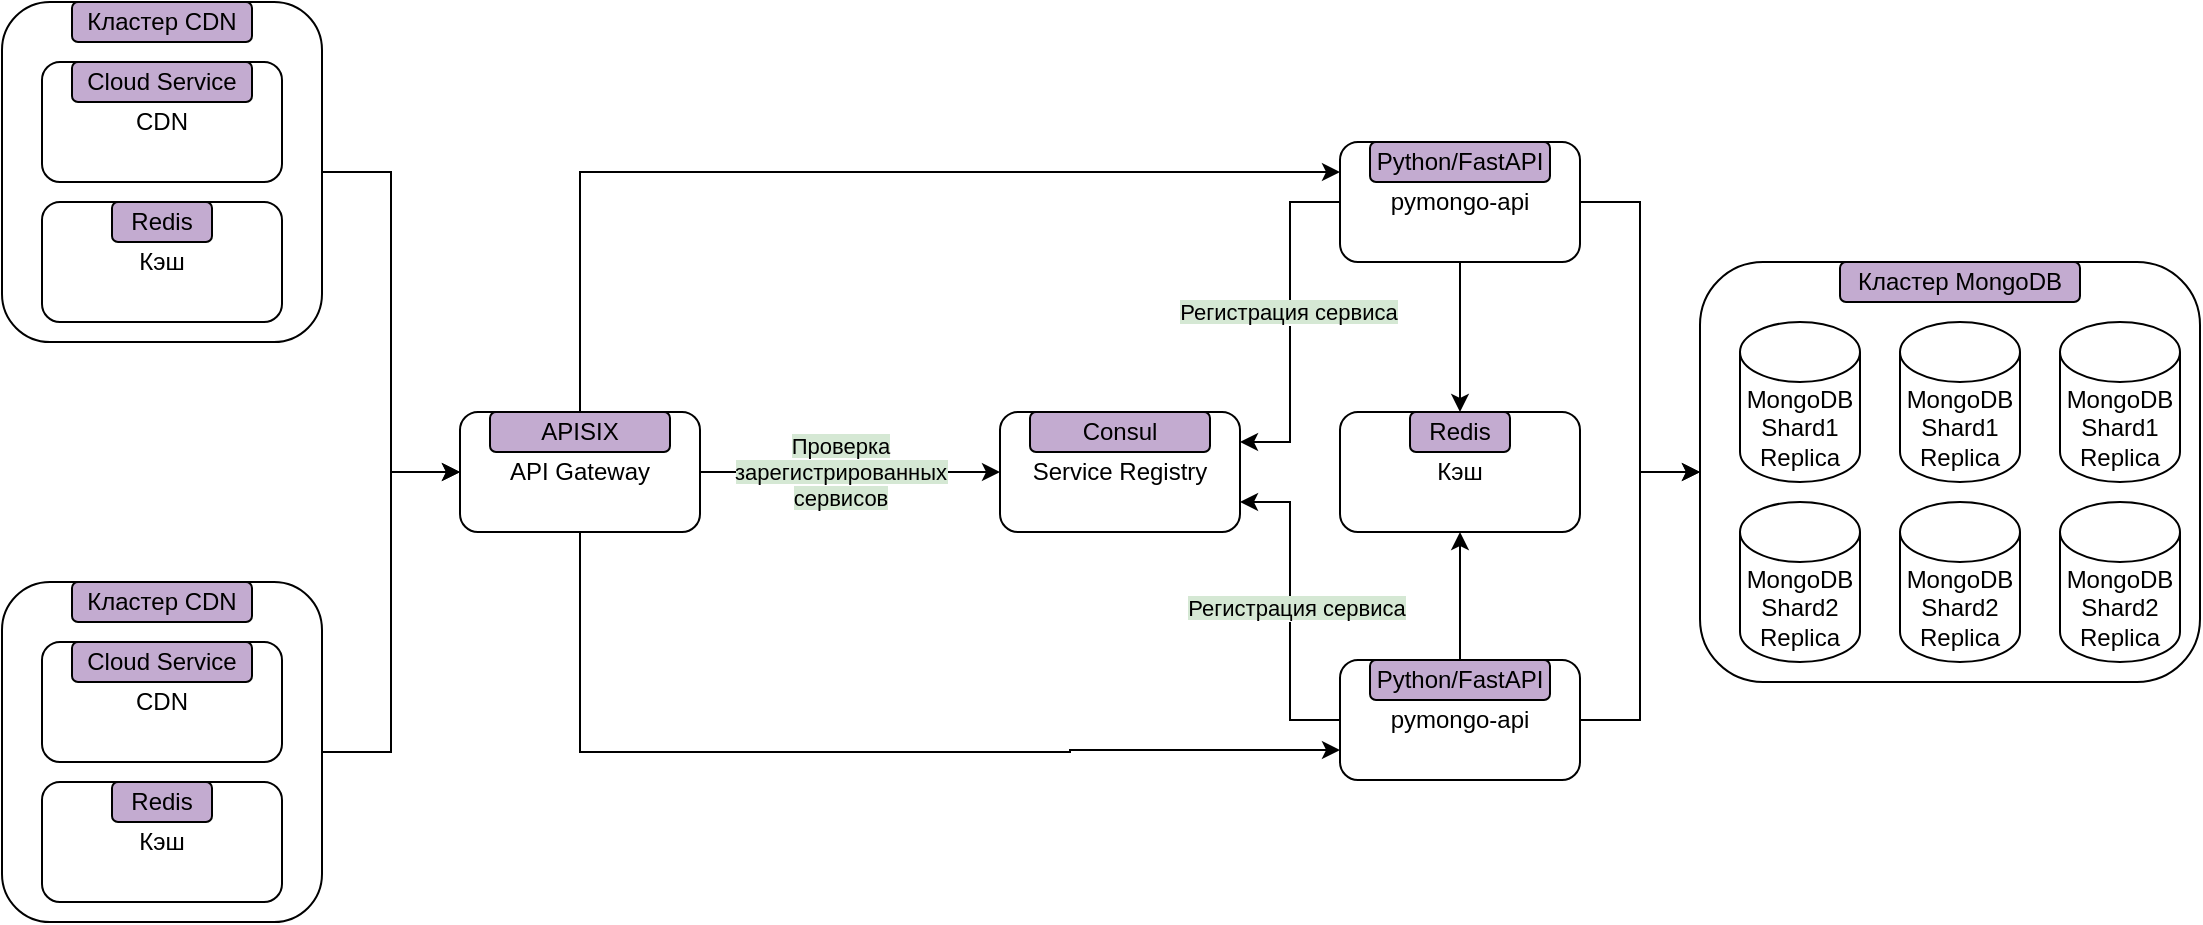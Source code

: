 <mxfile version="26.0.16">
  <diagram name="Page-1" id="-H_mtQnk-PTXWXPvYvuk">
    <mxGraphModel dx="978" dy="627" grid="1" gridSize="10" guides="1" tooltips="1" connect="1" arrows="1" fold="1" page="1" pageScale="1" pageWidth="1169" pageHeight="827" math="0" shadow="0">
      <root>
        <mxCell id="0" />
        <mxCell id="1" parent="0" />
        <mxCell id="tsb2bhCMfff75Hzze70P-17" style="edgeStyle=orthogonalEdgeStyle;rounded=0;orthogonalLoop=1;jettySize=auto;html=1;entryX=0;entryY=0.5;entryDx=0;entryDy=0;" parent="1" source="zA23MoTUsTF4_91t8viU-3" target="2" edge="1">
          <mxGeometry relative="1" as="geometry" />
        </mxCell>
        <mxCell id="tsb2bhCMfff75Hzze70P-20" style="edgeStyle=orthogonalEdgeStyle;rounded=0;orthogonalLoop=1;jettySize=auto;html=1;" parent="1" source="zA23MoTUsTF4_91t8viU-3" target="R_92QvsMTJ9_qTYiDKwA-10" edge="1">
          <mxGeometry relative="1" as="geometry" />
        </mxCell>
        <mxCell id="tsb2bhCMfff75Hzze70P-18" style="edgeStyle=orthogonalEdgeStyle;rounded=0;orthogonalLoop=1;jettySize=auto;html=1;entryX=0;entryY=0.5;entryDx=0;entryDy=0;" parent="1" source="tsb2bhCMfff75Hzze70P-13" target="2" edge="1">
          <mxGeometry relative="1" as="geometry" />
        </mxCell>
        <mxCell id="tsb2bhCMfff75Hzze70P-21" style="edgeStyle=orthogonalEdgeStyle;rounded=0;orthogonalLoop=1;jettySize=auto;html=1;" parent="1" source="tsb2bhCMfff75Hzze70P-13" target="I4N1mkxGIOHRvSwSWNru-1" edge="1">
          <mxGeometry relative="1" as="geometry" />
        </mxCell>
        <mxCell id="tsb2bhCMfff75Hzze70P-30" value="" style="group" parent="1" vertex="1" connectable="0">
          <mxGeometry x="299" y="285" width="120" height="60" as="geometry" />
        </mxCell>
        <mxCell id="tsb2bhCMfff75Hzze70P-9" value="API Gateway" style="rounded=1;whiteSpace=wrap;html=1;" parent="tsb2bhCMfff75Hzze70P-30" vertex="1">
          <mxGeometry width="120" height="60" as="geometry" />
        </mxCell>
        <mxCell id="tsb2bhCMfff75Hzze70P-10" value="APISIX" style="rounded=1;whiteSpace=wrap;html=1;fillColor=#C3ABD0;" parent="tsb2bhCMfff75Hzze70P-30" vertex="1">
          <mxGeometry x="15" width="90" height="20" as="geometry" />
        </mxCell>
        <mxCell id="tsb2bhCMfff75Hzze70P-31" value="" style="group" parent="1" vertex="1" connectable="0">
          <mxGeometry x="569" y="285" width="120" height="60" as="geometry" />
        </mxCell>
        <mxCell id="tsb2bhCMfff75Hzze70P-22" value="Service Registry" style="rounded=1;whiteSpace=wrap;html=1;" parent="tsb2bhCMfff75Hzze70P-31" vertex="1">
          <mxGeometry width="120" height="60" as="geometry" />
        </mxCell>
        <mxCell id="tsb2bhCMfff75Hzze70P-23" value="Consul" style="rounded=1;whiteSpace=wrap;html=1;fillColor=#C3ABD0;" parent="tsb2bhCMfff75Hzze70P-31" vertex="1">
          <mxGeometry x="15" width="90" height="20" as="geometry" />
        </mxCell>
        <mxCell id="tsb2bhCMfff75Hzze70P-32" value="" style="group" parent="1" vertex="1" connectable="0">
          <mxGeometry x="739" y="285" width="120" height="60" as="geometry" />
        </mxCell>
        <mxCell id="I4N1mkxGIOHRvSwSWNru-1" value="&lt;span style=&quot;&quot;&gt;Кэш&lt;/span&gt;" style="rounded=1;whiteSpace=wrap;html=1;verticalAlign=middle;labelBackgroundColor=#FFFFFF;fontColor=#000000;labelBorderColor=none;textShadow=0;" parent="tsb2bhCMfff75Hzze70P-32" vertex="1">
          <mxGeometry width="120" height="60" as="geometry" />
        </mxCell>
        <mxCell id="R_92QvsMTJ9_qTYiDKwA-10" value="Redis" style="rounded=1;whiteSpace=wrap;html=1;fillColor=#C3ABD0;" parent="tsb2bhCMfff75Hzze70P-32" vertex="1">
          <mxGeometry x="35" width="50" height="20" as="geometry" />
        </mxCell>
        <mxCell id="tsb2bhCMfff75Hzze70P-33" value="" style="group" parent="1" vertex="1" connectable="0">
          <mxGeometry x="739" y="409" width="120" height="60" as="geometry" />
        </mxCell>
        <mxCell id="tsb2bhCMfff75Hzze70P-13" value="pymongo-api" style="rounded=1;whiteSpace=wrap;html=1;" parent="tsb2bhCMfff75Hzze70P-33" vertex="1">
          <mxGeometry width="120" height="60" as="geometry" />
        </mxCell>
        <mxCell id="tsb2bhCMfff75Hzze70P-16" value="Python/FastAPI" style="rounded=1;whiteSpace=wrap;html=1;fillColor=#C3ABD0;" parent="tsb2bhCMfff75Hzze70P-33" vertex="1">
          <mxGeometry x="15" width="90" height="20" as="geometry" />
        </mxCell>
        <mxCell id="tsb2bhCMfff75Hzze70P-34" value="" style="group" parent="1" vertex="1" connectable="0">
          <mxGeometry x="739" y="150" width="120" height="60" as="geometry" />
        </mxCell>
        <mxCell id="zA23MoTUsTF4_91t8viU-3" value="pymongo-api" style="rounded=1;whiteSpace=wrap;html=1;" parent="tsb2bhCMfff75Hzze70P-34" vertex="1">
          <mxGeometry width="120" height="60" as="geometry" />
        </mxCell>
        <mxCell id="R_92QvsMTJ9_qTYiDKwA-11" value="Python/FastAPI" style="rounded=1;whiteSpace=wrap;html=1;fillColor=#C3ABD0;" parent="tsb2bhCMfff75Hzze70P-34" vertex="1">
          <mxGeometry x="15" width="90" height="20" as="geometry" />
        </mxCell>
        <mxCell id="tsb2bhCMfff75Hzze70P-35" value="" style="group" parent="1" vertex="1" connectable="0">
          <mxGeometry x="919" y="210" width="250" height="210" as="geometry" />
        </mxCell>
        <mxCell id="2" value="" style="rounded=1;whiteSpace=wrap;html=1;container=0;" parent="tsb2bhCMfff75Hzze70P-35" vertex="1">
          <mxGeometry width="250" height="210" as="geometry" />
        </mxCell>
        <mxCell id="3" value="Кластер MongoDB" style="rounded=1;whiteSpace=wrap;html=1;fillColor=#C3ABD0;" parent="tsb2bhCMfff75Hzze70P-35" vertex="1">
          <mxGeometry x="70" width="120" height="20" as="geometry" />
        </mxCell>
        <mxCell id="4" value="MongoDB&lt;div&gt;Shard2 Replica&lt;/div&gt;" style="shape=cylinder3;whiteSpace=wrap;html=1;boundedLbl=1;backgroundOutline=1;size=15;container=0;" parent="tsb2bhCMfff75Hzze70P-35" vertex="1">
          <mxGeometry x="100" y="120" width="60" height="80" as="geometry" />
        </mxCell>
        <mxCell id="5" value="MongoDB&lt;div&gt;Shard1&lt;/div&gt;&lt;div&gt;&lt;span style=&quot;background-color: transparent; color: light-dark(rgb(0, 0, 0), rgb(255, 255, 255));&quot;&gt;Replica&lt;/span&gt;&lt;/div&gt;" style="shape=cylinder3;whiteSpace=wrap;html=1;boundedLbl=1;backgroundOutline=1;size=15;container=0;" parent="tsb2bhCMfff75Hzze70P-35" vertex="1">
          <mxGeometry x="100" y="30" width="60" height="80" as="geometry" />
        </mxCell>
        <mxCell id="6" value="MongoDB&lt;div&gt;Shard2 Replica&lt;/div&gt;" style="shape=cylinder3;whiteSpace=wrap;html=1;boundedLbl=1;backgroundOutline=1;size=15;container=0;" parent="tsb2bhCMfff75Hzze70P-35" vertex="1">
          <mxGeometry x="180" y="120" width="60" height="80" as="geometry" />
        </mxCell>
        <mxCell id="7" value="MongoDB&lt;div&gt;Shard1&lt;/div&gt;&lt;div&gt;&lt;span style=&quot;background-color: transparent; color: light-dark(rgb(0, 0, 0), rgb(255, 255, 255));&quot;&gt;Replica&lt;/span&gt;&lt;/div&gt;" style="shape=cylinder3;whiteSpace=wrap;html=1;boundedLbl=1;backgroundOutline=1;size=15;container=0;" parent="tsb2bhCMfff75Hzze70P-35" vertex="1">
          <mxGeometry x="180" y="30" width="60" height="80" as="geometry" />
        </mxCell>
        <mxCell id="8" value="MongoDB&lt;div&gt;Shard1&lt;/div&gt;&lt;div&gt;&lt;span style=&quot;background-color: transparent; color: light-dark(rgb(0, 0, 0), rgb(255, 255, 255));&quot;&gt;Replica&lt;/span&gt;&lt;/div&gt;" style="shape=cylinder3;whiteSpace=wrap;html=1;boundedLbl=1;backgroundOutline=1;size=15;container=0;" parent="tsb2bhCMfff75Hzze70P-35" vertex="1">
          <mxGeometry x="20" y="30" width="60" height="80" as="geometry" />
        </mxCell>
        <mxCell id="9" value="MongoDB&lt;div&gt;Shard2 Replica&lt;/div&gt;" style="shape=cylinder3;whiteSpace=wrap;html=1;boundedLbl=1;backgroundOutline=1;size=15;container=0;" parent="tsb2bhCMfff75Hzze70P-35" vertex="1">
          <mxGeometry x="20" y="120" width="60" height="80" as="geometry" />
        </mxCell>
        <mxCell id="tsb2bhCMfff75Hzze70P-36" style="edgeStyle=orthogonalEdgeStyle;rounded=0;orthogonalLoop=1;jettySize=auto;html=1;" parent="1" source="tsb2bhCMfff75Hzze70P-9" target="tsb2bhCMfff75Hzze70P-22" edge="1">
          <mxGeometry relative="1" as="geometry" />
        </mxCell>
        <mxCell id="tsb2bhCMfff75Hzze70P-47" value="&lt;span style=&quot;background-color: rgb(213, 232, 212);&quot;&gt;Проверка&lt;/span&gt;&lt;div&gt;&lt;span style=&quot;background-color: rgb(213, 232, 212);&quot;&gt;зарегистрированных&lt;/span&gt;&lt;/div&gt;&lt;div&gt;&lt;span style=&quot;background-color: rgb(213, 232, 212);&quot;&gt;сервисов&lt;/span&gt;&lt;/div&gt;" style="edgeLabel;html=1;align=center;verticalAlign=middle;resizable=0;points=[];" parent="tsb2bhCMfff75Hzze70P-36" vertex="1" connectable="0">
          <mxGeometry x="0.075" y="-1" relative="1" as="geometry">
            <mxPoint x="-11" y="-1" as="offset" />
          </mxGeometry>
        </mxCell>
        <mxCell id="tsb2bhCMfff75Hzze70P-39" style="edgeStyle=orthogonalEdgeStyle;rounded=0;orthogonalLoop=1;jettySize=auto;html=1;entryX=1;entryY=0.75;entryDx=0;entryDy=0;" parent="1" source="tsb2bhCMfff75Hzze70P-13" target="tsb2bhCMfff75Hzze70P-22" edge="1">
          <mxGeometry relative="1" as="geometry" />
        </mxCell>
        <mxCell id="tsb2bhCMfff75Hzze70P-41" value="&lt;span style=&quot;background-color: rgb(213, 232, 212);&quot;&gt;Регистрация сервиса&lt;/span&gt;" style="edgeLabel;html=1;align=center;verticalAlign=middle;resizable=0;points=[];" parent="tsb2bhCMfff75Hzze70P-39" vertex="1" connectable="0">
          <mxGeometry x="0.023" y="-3" relative="1" as="geometry">
            <mxPoint as="offset" />
          </mxGeometry>
        </mxCell>
        <mxCell id="tsb2bhCMfff75Hzze70P-40" style="edgeStyle=orthogonalEdgeStyle;rounded=0;orthogonalLoop=1;jettySize=auto;html=1;entryX=1;entryY=0.25;entryDx=0;entryDy=0;" parent="1" source="zA23MoTUsTF4_91t8viU-3" target="tsb2bhCMfff75Hzze70P-22" edge="1">
          <mxGeometry relative="1" as="geometry" />
        </mxCell>
        <mxCell id="tsb2bhCMfff75Hzze70P-42" value="&lt;span style=&quot;background-color: rgb(213, 232, 212);&quot;&gt;Регистрация сервиса&lt;/span&gt;" style="edgeLabel;html=1;align=center;verticalAlign=middle;resizable=0;points=[];" parent="tsb2bhCMfff75Hzze70P-40" vertex="1" connectable="0">
          <mxGeometry x="-0.061" y="-1" relative="1" as="geometry">
            <mxPoint as="offset" />
          </mxGeometry>
        </mxCell>
        <mxCell id="tsb2bhCMfff75Hzze70P-45" style="edgeStyle=orthogonalEdgeStyle;rounded=0;orthogonalLoop=1;jettySize=auto;html=1;entryX=0;entryY=0.25;entryDx=0;entryDy=0;" parent="1" source="tsb2bhCMfff75Hzze70P-9" target="zA23MoTUsTF4_91t8viU-3" edge="1">
          <mxGeometry relative="1" as="geometry">
            <mxPoint x="469" y="175" as="targetPoint" />
            <Array as="points">
              <mxPoint x="359" y="165" />
            </Array>
          </mxGeometry>
        </mxCell>
        <mxCell id="tsb2bhCMfff75Hzze70P-46" style="edgeStyle=orthogonalEdgeStyle;rounded=0;orthogonalLoop=1;jettySize=auto;html=1;entryX=0;entryY=0.75;entryDx=0;entryDy=0;" parent="1" source="tsb2bhCMfff75Hzze70P-9" target="tsb2bhCMfff75Hzze70P-13" edge="1">
          <mxGeometry relative="1" as="geometry">
            <Array as="points">
              <mxPoint x="359" y="455" />
              <mxPoint x="604" y="455" />
              <mxPoint x="604" y="454" />
            </Array>
          </mxGeometry>
        </mxCell>
        <mxCell id="Bioga2hC32bxHCO2OHWb-27" value="" style="group" vertex="1" connectable="0" parent="1">
          <mxGeometry x="70" y="370" width="160" height="170" as="geometry" />
        </mxCell>
        <mxCell id="Bioga2hC32bxHCO2OHWb-19" value="" style="rounded=1;whiteSpace=wrap;html=1;container=0;" vertex="1" parent="Bioga2hC32bxHCO2OHWb-27">
          <mxGeometry width="160" height="170" as="geometry" />
        </mxCell>
        <mxCell id="Bioga2hC32bxHCO2OHWb-20" value="CDN" style="rounded=1;whiteSpace=wrap;html=1;container=0;" vertex="1" parent="Bioga2hC32bxHCO2OHWb-27">
          <mxGeometry x="20" y="30" width="120" height="60" as="geometry" />
        </mxCell>
        <mxCell id="Bioga2hC32bxHCO2OHWb-24" value="Кластер CDN" style="rounded=1;whiteSpace=wrap;html=1;fillColor=#C3ABD0;container=0;" vertex="1" parent="Bioga2hC32bxHCO2OHWb-27">
          <mxGeometry x="35" width="90" height="20" as="geometry" />
        </mxCell>
        <mxCell id="Bioga2hC32bxHCO2OHWb-22" value="&lt;span style=&quot;&quot;&gt;Кэш&lt;/span&gt;" style="rounded=1;whiteSpace=wrap;html=1;verticalAlign=middle;labelBackgroundColor=#FFFFFF;fontColor=#000000;labelBorderColor=none;textShadow=0;container=0;" vertex="1" parent="Bioga2hC32bxHCO2OHWb-27">
          <mxGeometry x="20" y="100" width="120" height="60" as="geometry" />
        </mxCell>
        <mxCell id="Bioga2hC32bxHCO2OHWb-23" value="Redis" style="rounded=1;whiteSpace=wrap;html=1;fillColor=#C3ABD0;container=0;" vertex="1" parent="Bioga2hC32bxHCO2OHWb-27">
          <mxGeometry x="55" y="100" width="50" height="20" as="geometry" />
        </mxCell>
        <mxCell id="Bioga2hC32bxHCO2OHWb-38" value="Cloud Service" style="rounded=1;whiteSpace=wrap;html=1;fillColor=#C3ABD0;" vertex="1" parent="Bioga2hC32bxHCO2OHWb-27">
          <mxGeometry x="35" y="30" width="90" height="20" as="geometry" />
        </mxCell>
        <mxCell id="Bioga2hC32bxHCO2OHWb-28" value="" style="group" vertex="1" connectable="0" parent="1">
          <mxGeometry x="70" y="80" width="160" height="170" as="geometry" />
        </mxCell>
        <mxCell id="Bioga2hC32bxHCO2OHWb-29" value="" style="rounded=1;whiteSpace=wrap;html=1;container=0;" vertex="1" parent="Bioga2hC32bxHCO2OHWb-28">
          <mxGeometry width="160" height="170" as="geometry" />
        </mxCell>
        <mxCell id="Bioga2hC32bxHCO2OHWb-30" value="CDN" style="rounded=1;whiteSpace=wrap;html=1;container=0;" vertex="1" parent="Bioga2hC32bxHCO2OHWb-28">
          <mxGeometry x="20" y="30" width="120" height="60" as="geometry" />
        </mxCell>
        <mxCell id="Bioga2hC32bxHCO2OHWb-31" value="Кластер CDN" style="rounded=1;whiteSpace=wrap;html=1;fillColor=#C3ABD0;container=0;" vertex="1" parent="Bioga2hC32bxHCO2OHWb-28">
          <mxGeometry x="35" width="90" height="20" as="geometry" />
        </mxCell>
        <mxCell id="Bioga2hC32bxHCO2OHWb-32" value="&lt;span style=&quot;&quot;&gt;Кэш&lt;/span&gt;" style="rounded=1;whiteSpace=wrap;html=1;verticalAlign=middle;labelBackgroundColor=#FFFFFF;fontColor=#000000;labelBorderColor=none;textShadow=0;container=0;" vertex="1" parent="Bioga2hC32bxHCO2OHWb-28">
          <mxGeometry x="20" y="100" width="120" height="60" as="geometry" />
        </mxCell>
        <mxCell id="Bioga2hC32bxHCO2OHWb-33" value="Redis" style="rounded=1;whiteSpace=wrap;html=1;fillColor=#C3ABD0;container=0;" vertex="1" parent="Bioga2hC32bxHCO2OHWb-28">
          <mxGeometry x="55" y="100" width="50" height="20" as="geometry" />
        </mxCell>
        <mxCell id="Bioga2hC32bxHCO2OHWb-37" value="Cloud Service" style="rounded=1;whiteSpace=wrap;html=1;fillColor=#C3ABD0;" vertex="1" parent="Bioga2hC32bxHCO2OHWb-28">
          <mxGeometry x="35" y="30" width="90" height="20" as="geometry" />
        </mxCell>
        <mxCell id="Bioga2hC32bxHCO2OHWb-34" style="edgeStyle=orthogonalEdgeStyle;rounded=0;orthogonalLoop=1;jettySize=auto;html=1;entryX=0;entryY=0.5;entryDx=0;entryDy=0;" edge="1" parent="1" source="Bioga2hC32bxHCO2OHWb-19" target="tsb2bhCMfff75Hzze70P-9">
          <mxGeometry relative="1" as="geometry" />
        </mxCell>
        <mxCell id="Bioga2hC32bxHCO2OHWb-36" style="edgeStyle=orthogonalEdgeStyle;rounded=0;orthogonalLoop=1;jettySize=auto;html=1;entryX=0;entryY=0.5;entryDx=0;entryDy=0;" edge="1" parent="1" source="Bioga2hC32bxHCO2OHWb-29" target="tsb2bhCMfff75Hzze70P-9">
          <mxGeometry relative="1" as="geometry" />
        </mxCell>
      </root>
    </mxGraphModel>
  </diagram>
</mxfile>
